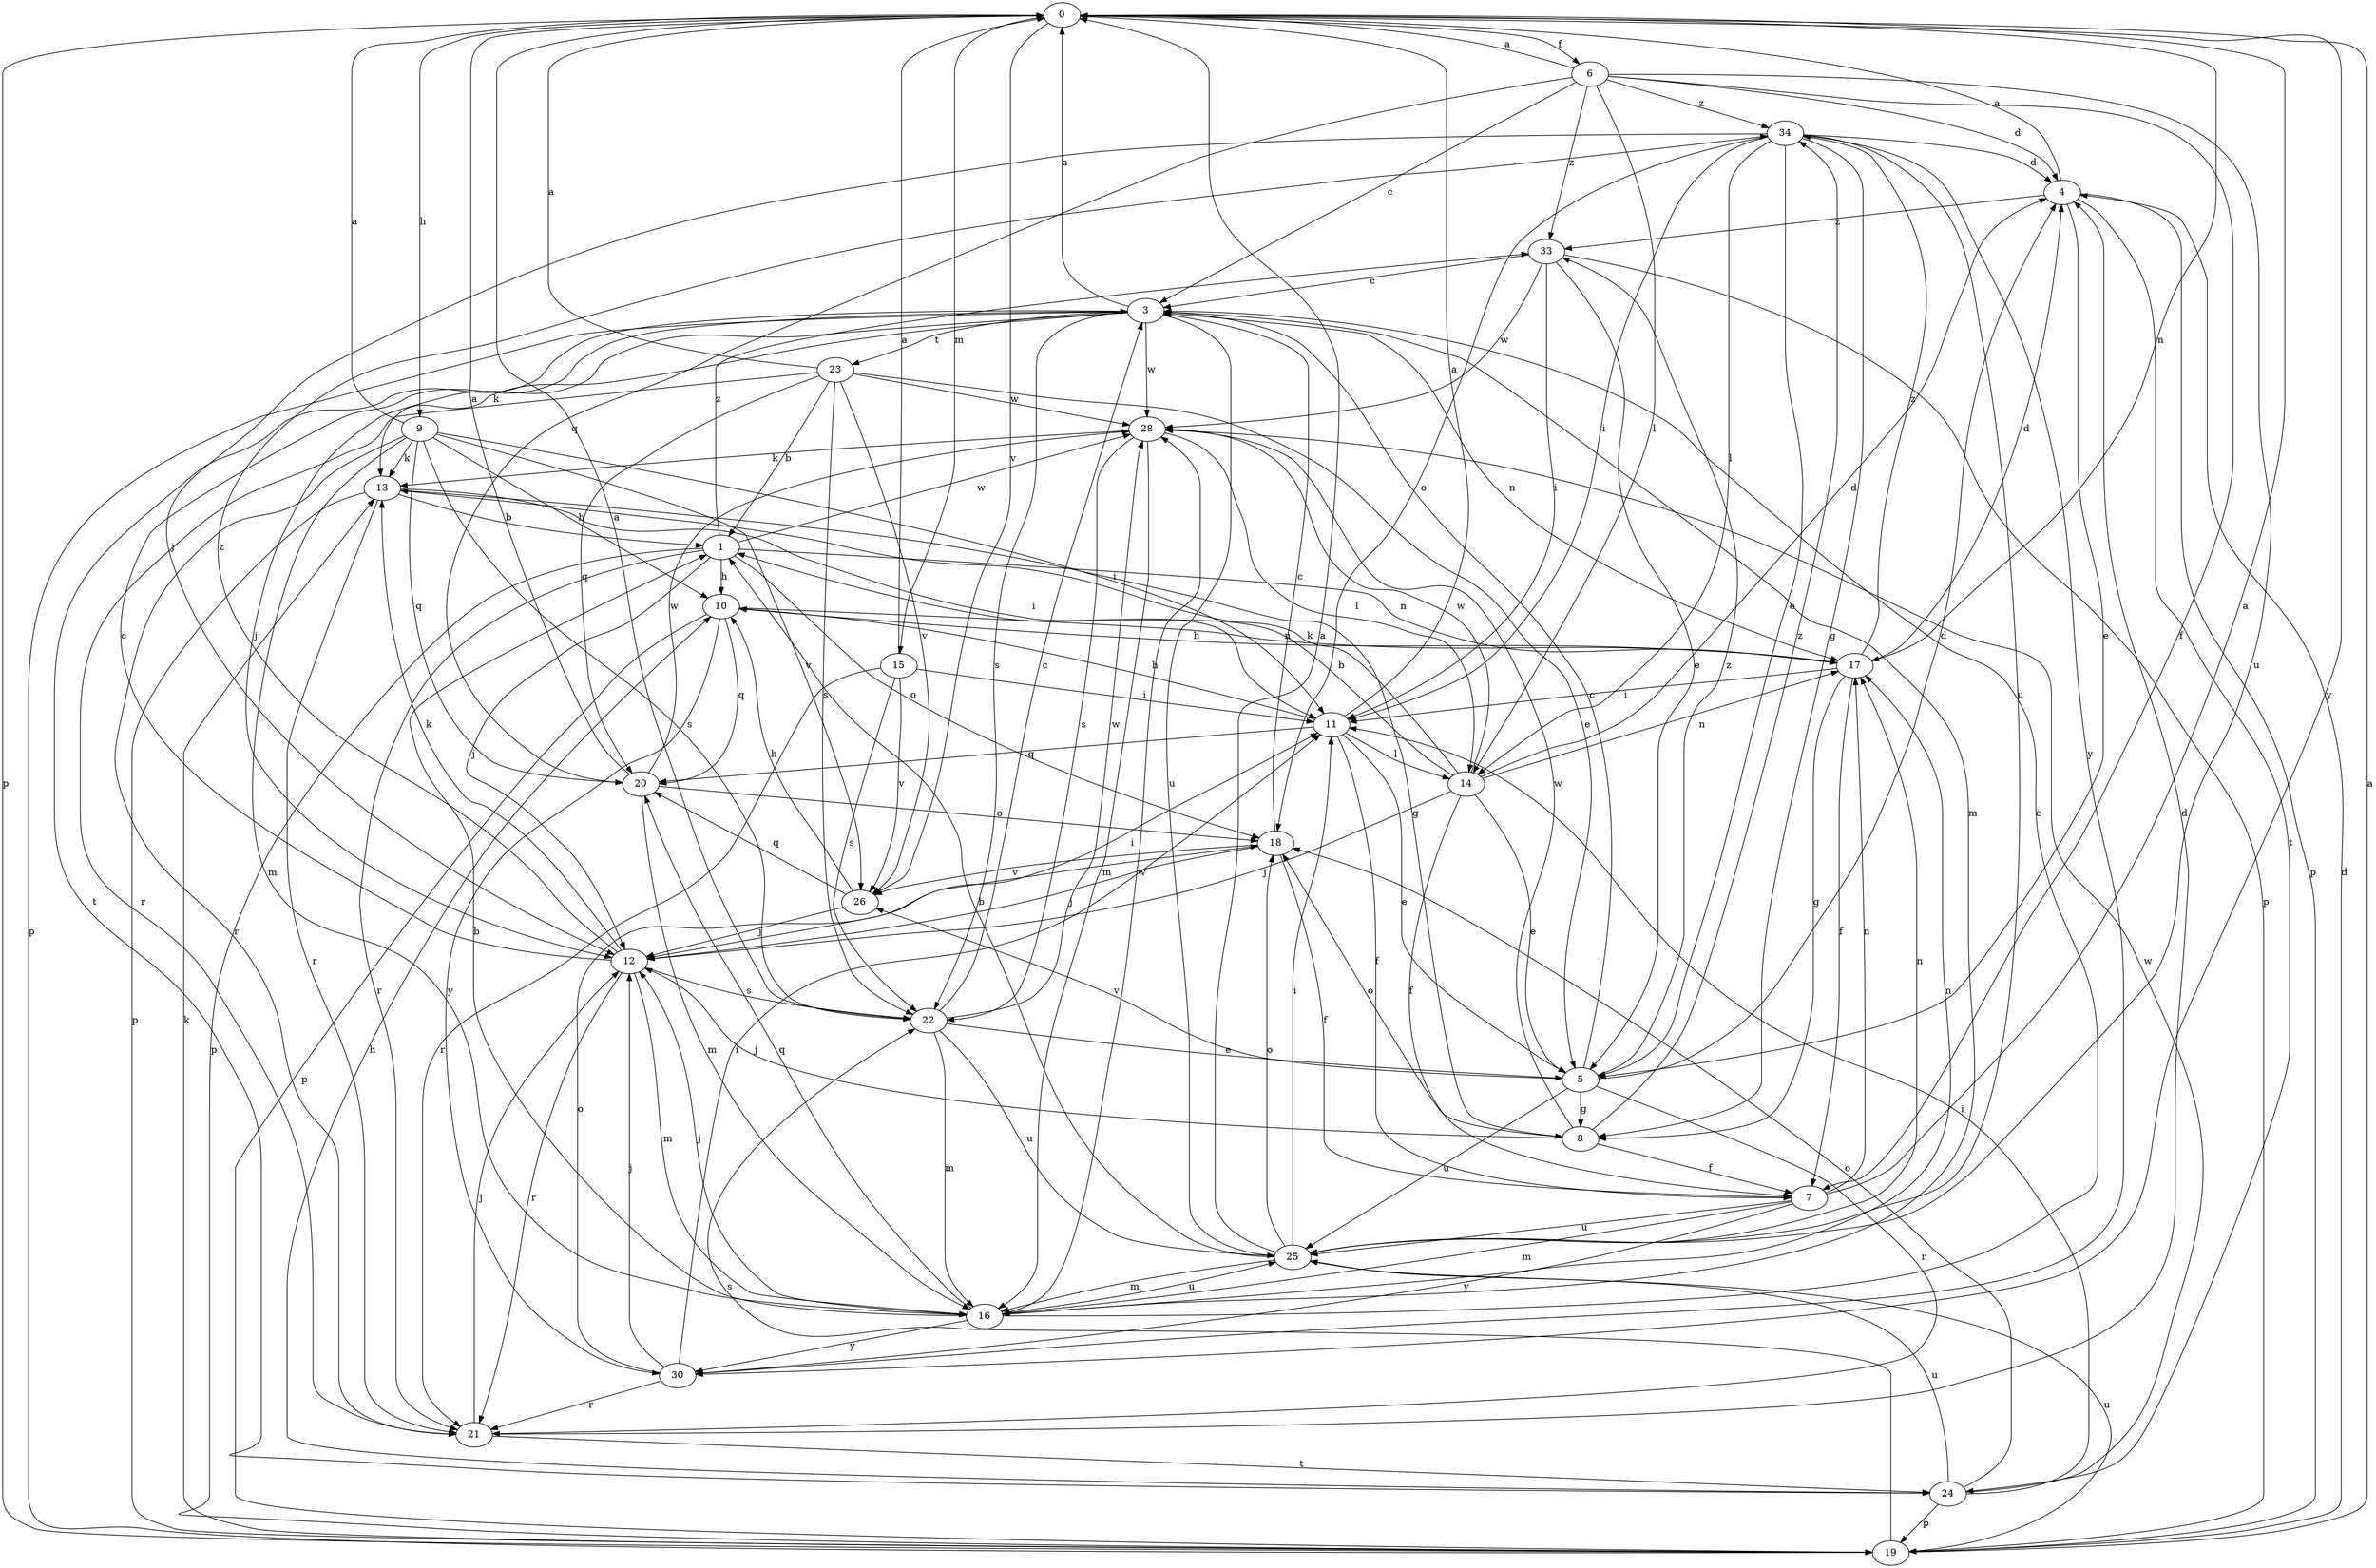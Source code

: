 strict digraph  {
0;
1;
3;
4;
5;
6;
7;
8;
9;
10;
11;
12;
13;
14;
15;
16;
17;
18;
19;
20;
21;
22;
23;
24;
25;
26;
28;
30;
33;
34;
0 -> 6  [label=f];
0 -> 9  [label=h];
0 -> 15  [label=m];
0 -> 17  [label=n];
0 -> 19  [label=p];
0 -> 26  [label=v];
0 -> 30  [label=y];
1 -> 10  [label=h];
1 -> 12  [label=j];
1 -> 17  [label=n];
1 -> 18  [label=o];
1 -> 19  [label=p];
1 -> 21  [label=r];
1 -> 28  [label=w];
1 -> 33  [label=z];
3 -> 0  [label=a];
3 -> 12  [label=j];
3 -> 13  [label=k];
3 -> 16  [label=m];
3 -> 17  [label=n];
3 -> 19  [label=p];
3 -> 22  [label=s];
3 -> 23  [label=t];
3 -> 24  [label=t];
3 -> 25  [label=u];
3 -> 28  [label=w];
4 -> 0  [label=a];
4 -> 5  [label=e];
4 -> 19  [label=p];
4 -> 24  [label=t];
4 -> 33  [label=z];
5 -> 3  [label=c];
5 -> 4  [label=d];
5 -> 8  [label=g];
5 -> 21  [label=r];
5 -> 25  [label=u];
5 -> 26  [label=v];
5 -> 33  [label=z];
6 -> 0  [label=a];
6 -> 3  [label=c];
6 -> 4  [label=d];
6 -> 7  [label=f];
6 -> 14  [label=l];
6 -> 20  [label=q];
6 -> 25  [label=u];
6 -> 33  [label=z];
6 -> 34  [label=z];
7 -> 0  [label=a];
7 -> 16  [label=m];
7 -> 17  [label=n];
7 -> 25  [label=u];
7 -> 30  [label=y];
8 -> 7  [label=f];
8 -> 12  [label=j];
8 -> 18  [label=o];
8 -> 28  [label=w];
8 -> 34  [label=z];
9 -> 0  [label=a];
9 -> 10  [label=h];
9 -> 11  [label=i];
9 -> 13  [label=k];
9 -> 16  [label=m];
9 -> 20  [label=q];
9 -> 21  [label=r];
9 -> 22  [label=s];
9 -> 26  [label=v];
10 -> 17  [label=n];
10 -> 19  [label=p];
10 -> 20  [label=q];
10 -> 30  [label=y];
11 -> 0  [label=a];
11 -> 5  [label=e];
11 -> 7  [label=f];
11 -> 10  [label=h];
11 -> 14  [label=l];
11 -> 20  [label=q];
12 -> 3  [label=c];
12 -> 11  [label=i];
12 -> 13  [label=k];
12 -> 16  [label=m];
12 -> 21  [label=r];
12 -> 22  [label=s];
12 -> 34  [label=z];
13 -> 1  [label=b];
13 -> 8  [label=g];
13 -> 11  [label=i];
13 -> 19  [label=p];
13 -> 21  [label=r];
14 -> 1  [label=b];
14 -> 4  [label=d];
14 -> 5  [label=e];
14 -> 7  [label=f];
14 -> 12  [label=j];
14 -> 13  [label=k];
14 -> 17  [label=n];
14 -> 28  [label=w];
15 -> 0  [label=a];
15 -> 11  [label=i];
15 -> 21  [label=r];
15 -> 22  [label=s];
15 -> 26  [label=v];
16 -> 1  [label=b];
16 -> 3  [label=c];
16 -> 12  [label=j];
16 -> 17  [label=n];
16 -> 20  [label=q];
16 -> 25  [label=u];
16 -> 28  [label=w];
16 -> 30  [label=y];
17 -> 4  [label=d];
17 -> 7  [label=f];
17 -> 8  [label=g];
17 -> 10  [label=h];
17 -> 11  [label=i];
17 -> 34  [label=z];
18 -> 3  [label=c];
18 -> 7  [label=f];
18 -> 12  [label=j];
18 -> 26  [label=v];
19 -> 0  [label=a];
19 -> 4  [label=d];
19 -> 13  [label=k];
19 -> 22  [label=s];
19 -> 25  [label=u];
20 -> 0  [label=a];
20 -> 16  [label=m];
20 -> 18  [label=o];
20 -> 28  [label=w];
21 -> 4  [label=d];
21 -> 12  [label=j];
21 -> 24  [label=t];
22 -> 0  [label=a];
22 -> 3  [label=c];
22 -> 5  [label=e];
22 -> 16  [label=m];
22 -> 25  [label=u];
22 -> 28  [label=w];
23 -> 0  [label=a];
23 -> 1  [label=b];
23 -> 5  [label=e];
23 -> 20  [label=q];
23 -> 21  [label=r];
23 -> 22  [label=s];
23 -> 26  [label=v];
23 -> 28  [label=w];
24 -> 10  [label=h];
24 -> 11  [label=i];
24 -> 18  [label=o];
24 -> 19  [label=p];
24 -> 25  [label=u];
24 -> 28  [label=w];
25 -> 0  [label=a];
25 -> 1  [label=b];
25 -> 11  [label=i];
25 -> 16  [label=m];
25 -> 17  [label=n];
25 -> 18  [label=o];
26 -> 10  [label=h];
26 -> 12  [label=j];
26 -> 20  [label=q];
28 -> 13  [label=k];
28 -> 14  [label=l];
28 -> 16  [label=m];
28 -> 22  [label=s];
30 -> 11  [label=i];
30 -> 12  [label=j];
30 -> 18  [label=o];
30 -> 21  [label=r];
33 -> 3  [label=c];
33 -> 5  [label=e];
33 -> 11  [label=i];
33 -> 19  [label=p];
33 -> 28  [label=w];
34 -> 4  [label=d];
34 -> 5  [label=e];
34 -> 8  [label=g];
34 -> 11  [label=i];
34 -> 12  [label=j];
34 -> 14  [label=l];
34 -> 18  [label=o];
34 -> 25  [label=u];
34 -> 30  [label=y];
}
